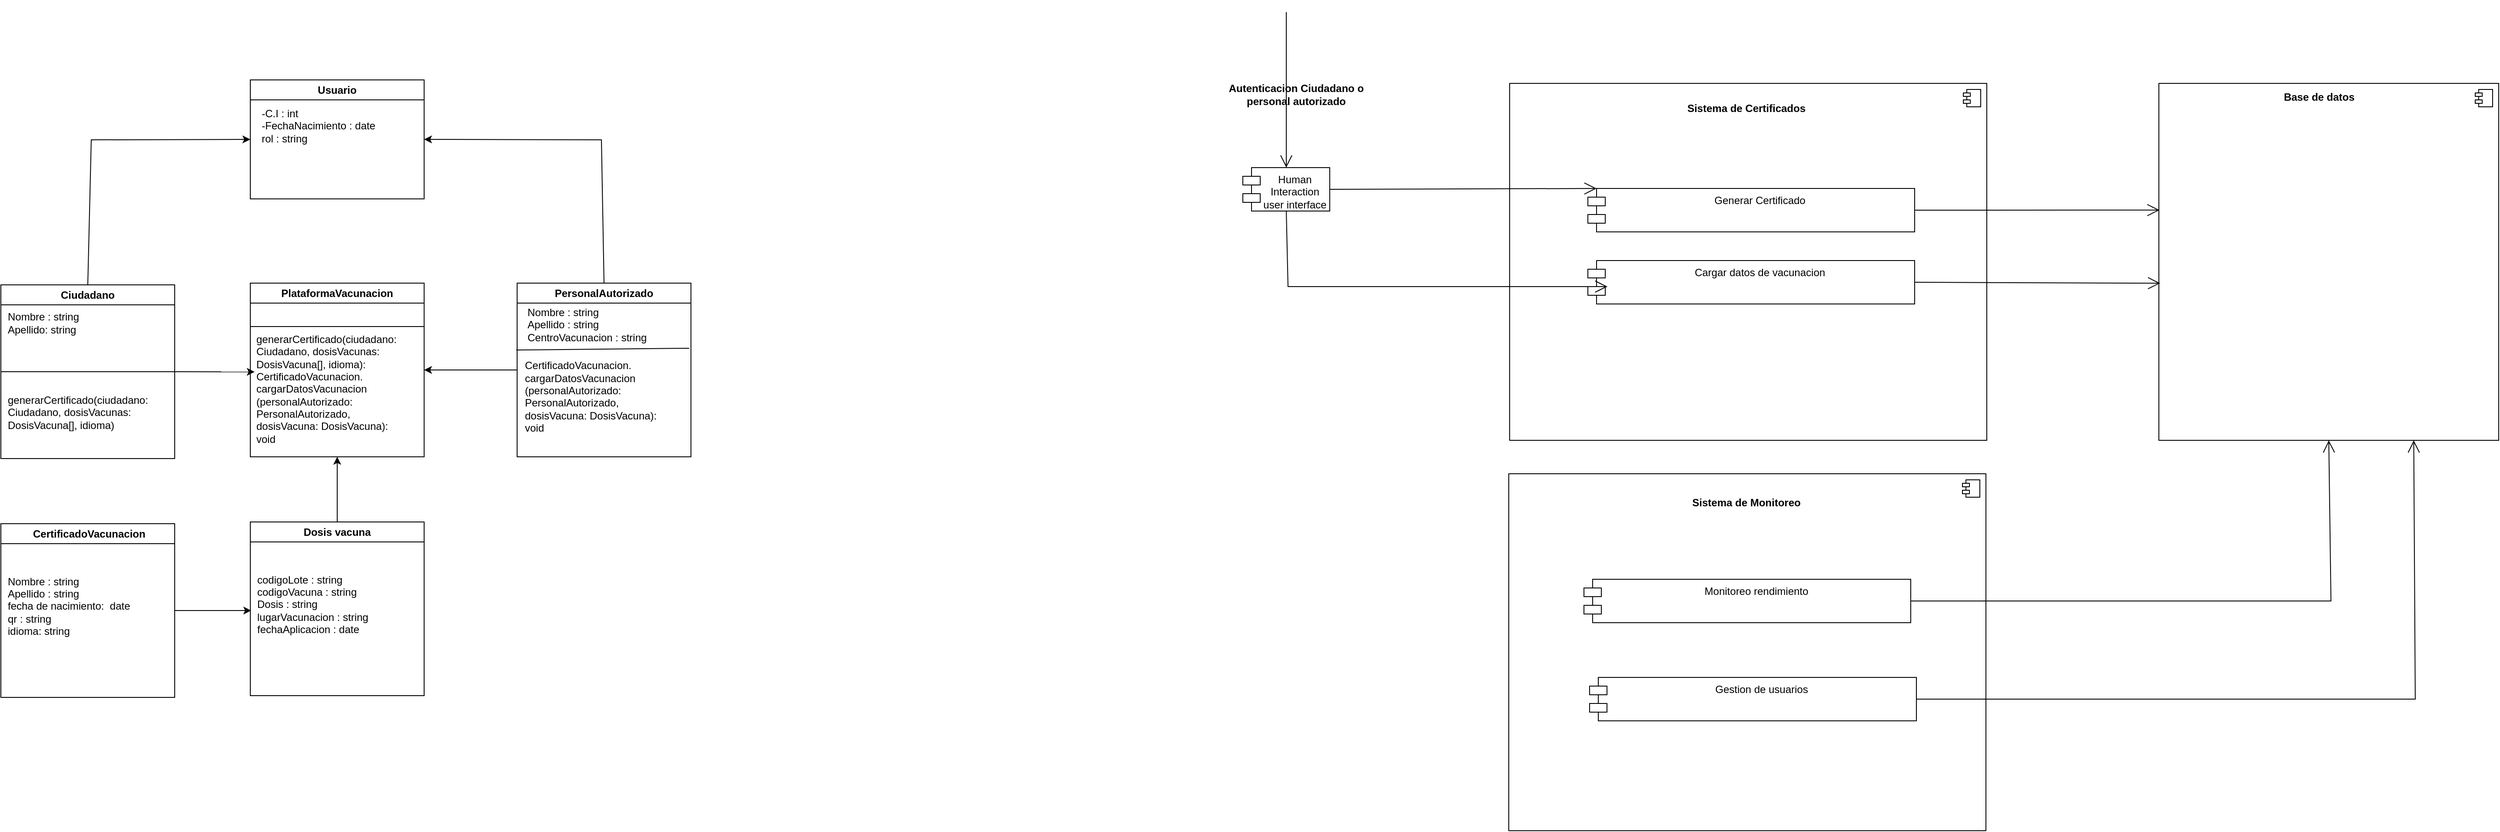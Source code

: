 <mxfile version="22.1.5" type="github">
  <diagram name="Page-1" id="NoA4tL0lyoeJ_pu2txeq">
    <mxGraphModel dx="1615" dy="883" grid="0" gridSize="10" guides="1" tooltips="1" connect="1" arrows="1" fold="1" page="1" pageScale="1" pageWidth="827" pageHeight="1169" math="0" shadow="0">
      <root>
        <mxCell id="0" />
        <mxCell id="1" parent="0" />
        <mxCell id="0330wYEYBAH9GmE9Lu0X-1" value="Vertical Container" style="swimlane;whiteSpace=wrap;html=1;" vertex="1" parent="1">
          <mxGeometry x="312" y="246" width="200" height="137" as="geometry" />
        </mxCell>
        <mxCell id="0330wYEYBAH9GmE9Lu0X-2" value="Ciudadano" style="swimlane;whiteSpace=wrap;html=1;startSize=23;" vertex="1" parent="1">
          <mxGeometry x="25" y="482" width="200" height="200" as="geometry" />
        </mxCell>
        <mxCell id="0330wYEYBAH9GmE9Lu0X-30" value="Nombre : string&lt;br&gt;&lt;div style=&quot;&quot;&gt;&lt;span style=&quot;background-color: initial;&quot;&gt;Apellido: string&lt;/span&gt;&lt;/div&gt;" style="text;html=1;strokeColor=none;fillColor=none;align=left;verticalAlign=middle;whiteSpace=wrap;rounded=0;" vertex="1" parent="0330wYEYBAH9GmE9Lu0X-2">
          <mxGeometry x="6" y="29" width="142" height="30" as="geometry" />
        </mxCell>
        <mxCell id="0330wYEYBAH9GmE9Lu0X-56" value="generarCertificado(ciudadano: Ciudadano, dosisVacunas: DosisVacuna[], idioma)" style="text;html=1;strokeColor=none;fillColor=none;align=left;verticalAlign=middle;whiteSpace=wrap;rounded=0;" vertex="1" parent="0330wYEYBAH9GmE9Lu0X-2">
          <mxGeometry x="6" y="132" width="142" height="30" as="geometry" />
        </mxCell>
        <mxCell id="0330wYEYBAH9GmE9Lu0X-3" value="Usuario" style="swimlane;whiteSpace=wrap;html=1;" vertex="1" parent="1">
          <mxGeometry x="312" y="246" width="200" height="137" as="geometry" />
        </mxCell>
        <mxCell id="0330wYEYBAH9GmE9Lu0X-4" value="&lt;div style=&quot;text-align: left;&quot;&gt;&lt;span style=&quot;background-color: initial;&quot;&gt;-C.I : int&lt;/span&gt;&lt;/div&gt;&lt;div style=&quot;text-align: left;&quot;&gt;&lt;span style=&quot;background-color: initial;&quot;&gt;-FechaNacimiento : date&lt;/span&gt;&lt;/div&gt;&lt;div style=&quot;text-align: left;&quot;&gt;&lt;span style=&quot;background-color: initial;&quot;&gt;rol : string&lt;/span&gt;&lt;/div&gt;" style="text;html=1;align=center;verticalAlign=middle;resizable=0;points=[];autosize=1;strokeColor=none;fillColor=none;" vertex="1" parent="0330wYEYBAH9GmE9Lu0X-3">
          <mxGeometry x="3" y="25" width="149" height="55" as="geometry" />
        </mxCell>
        <mxCell id="0330wYEYBAH9GmE9Lu0X-9" value="PersonalAutorizado" style="swimlane;whiteSpace=wrap;html=1;" vertex="1" parent="1">
          <mxGeometry x="619" y="480" width="200" height="200" as="geometry" />
        </mxCell>
        <mxCell id="0330wYEYBAH9GmE9Lu0X-13" value="Nombre : string&lt;br&gt;Apellido : string&lt;br&gt;CentroVacunacion : string" style="text;html=1;strokeColor=none;fillColor=none;align=left;verticalAlign=middle;whiteSpace=wrap;rounded=0;" vertex="1" parent="0330wYEYBAH9GmE9Lu0X-9">
          <mxGeometry x="10" y="33" width="158" height="30" as="geometry" />
        </mxCell>
        <mxCell id="0330wYEYBAH9GmE9Lu0X-12" value="&lt;div style=&quot;border-color: var(--border-color); text-align: left;&quot;&gt;CertificadoVacunacion.&lt;/div&gt;&lt;div style=&quot;border-color: var(--border-color); text-align: left;&quot;&gt;cargarDatosVacunacion&lt;/div&gt;&lt;div style=&quot;border-color: var(--border-color); text-align: left;&quot;&gt;(personalAutorizado: PersonalAutorizado, dosisVacuna: DosisVacuna): void&lt;/div&gt;&lt;div style=&quot;border-color: var(--border-color); text-align: left;&quot;&gt;&lt;br&gt;&lt;/div&gt;" style="text;html=1;strokeColor=none;fillColor=none;align=center;verticalAlign=middle;whiteSpace=wrap;rounded=0;" vertex="1" parent="0330wYEYBAH9GmE9Lu0X-9">
          <mxGeometry x="8" y="123" width="173" height="30" as="geometry" />
        </mxCell>
        <mxCell id="0330wYEYBAH9GmE9Lu0X-58" value="" style="endArrow=none;html=1;rounded=0;" edge="1" parent="0330wYEYBAH9GmE9Lu0X-9">
          <mxGeometry width="50" height="50" relative="1" as="geometry">
            <mxPoint x="-1" y="77" as="sourcePoint" />
            <mxPoint x="198" y="75" as="targetPoint" />
          </mxGeometry>
        </mxCell>
        <mxCell id="0330wYEYBAH9GmE9Lu0X-10" value="" style="endArrow=none;html=1;rounded=0;entryX=1;entryY=0.5;entryDx=0;entryDy=0;exitX=0;exitY=0.5;exitDx=0;exitDy=0;" edge="1" parent="1" source="0330wYEYBAH9GmE9Lu0X-2" target="0330wYEYBAH9GmE9Lu0X-2">
          <mxGeometry width="50" height="50" relative="1" as="geometry">
            <mxPoint x="244" y="630" as="sourcePoint" />
            <mxPoint x="294" y="580" as="targetPoint" />
          </mxGeometry>
        </mxCell>
        <mxCell id="0330wYEYBAH9GmE9Lu0X-15" value="Dosis vacuna" style="swimlane;whiteSpace=wrap;html=1;startSize=23;" vertex="1" parent="1">
          <mxGeometry x="312" y="755" width="200" height="200" as="geometry" />
        </mxCell>
        <mxCell id="0330wYEYBAH9GmE9Lu0X-18" value="codigoLote : string&lt;br&gt;codigoVacuna : string&lt;br&gt;Dosis : string&lt;br&gt;lugarVacunacion : string&lt;br&gt;fechaAplicacion : date" style="text;html=1;strokeColor=none;fillColor=none;align=left;verticalAlign=middle;whiteSpace=wrap;rounded=0;" vertex="1" parent="0330wYEYBAH9GmE9Lu0X-15">
          <mxGeometry x="6" y="31" width="140" height="127" as="geometry" />
        </mxCell>
        <mxCell id="0330wYEYBAH9GmE9Lu0X-21" value="&amp;nbsp;CertificadoVacunacion" style="swimlane;whiteSpace=wrap;html=1;startSize=23;" vertex="1" parent="1">
          <mxGeometry x="25" y="757" width="200" height="200" as="geometry" />
        </mxCell>
        <mxCell id="0330wYEYBAH9GmE9Lu0X-23" value="Nombre : string&lt;br&gt;Apellido : string&lt;br&gt;fecha de nacimiento:&amp;nbsp; date&lt;br&gt;qr : string&lt;br&gt;idioma: string" style="text;html=1;strokeColor=none;fillColor=none;align=left;verticalAlign=middle;whiteSpace=wrap;rounded=0;" vertex="1" parent="0330wYEYBAH9GmE9Lu0X-21">
          <mxGeometry x="6" y="31" width="153" height="127" as="geometry" />
        </mxCell>
        <mxCell id="0330wYEYBAH9GmE9Lu0X-24" value="" style="endArrow=classic;html=1;rounded=0;exitX=1;exitY=0.5;exitDx=0;exitDy=0;" edge="1" parent="1" source="0330wYEYBAH9GmE9Lu0X-21">
          <mxGeometry width="50" height="50" relative="1" as="geometry">
            <mxPoint x="320" y="682" as="sourcePoint" />
            <mxPoint x="313" y="857" as="targetPoint" />
          </mxGeometry>
        </mxCell>
        <mxCell id="0330wYEYBAH9GmE9Lu0X-27" value="" style="endArrow=classic;html=1;rounded=0;exitX=0.5;exitY=0;exitDx=0;exitDy=0;entryX=1;entryY=0.5;entryDx=0;entryDy=0;" edge="1" parent="1" source="0330wYEYBAH9GmE9Lu0X-9" target="0330wYEYBAH9GmE9Lu0X-3">
          <mxGeometry width="50" height="50" relative="1" as="geometry">
            <mxPoint x="392" y="579" as="sourcePoint" />
            <mxPoint x="442" y="529" as="targetPoint" />
            <Array as="points">
              <mxPoint x="716" y="315" />
            </Array>
          </mxGeometry>
        </mxCell>
        <mxCell id="0330wYEYBAH9GmE9Lu0X-28" value="" style="endArrow=classic;html=1;rounded=0;exitX=0.5;exitY=0;exitDx=0;exitDy=0;entryX=0;entryY=0.5;entryDx=0;entryDy=0;" edge="1" parent="1" source="0330wYEYBAH9GmE9Lu0X-2" target="0330wYEYBAH9GmE9Lu0X-3">
          <mxGeometry width="50" height="50" relative="1" as="geometry">
            <mxPoint x="392" y="461" as="sourcePoint" />
            <mxPoint x="442" y="411" as="targetPoint" />
            <Array as="points">
              <mxPoint x="129" y="315" />
            </Array>
          </mxGeometry>
        </mxCell>
        <mxCell id="0330wYEYBAH9GmE9Lu0X-31" value="PlataformaVacunacion" style="swimlane;whiteSpace=wrap;html=1;startSize=23;" vertex="1" parent="1">
          <mxGeometry x="312" y="480" width="200" height="200" as="geometry" />
        </mxCell>
        <mxCell id="0330wYEYBAH9GmE9Lu0X-32" value="&lt;div&gt;generarCertificado(ciudadano: Ciudadano, dosisVacunas: DosisVacuna[], idioma): CertificadoVacunacion.&lt;/div&gt;&lt;div&gt;cargarDatosVacunacion&lt;/div&gt;&lt;div&gt;(personalAutorizado: PersonalAutorizado, dosisVacuna: DosisVacuna): void&lt;/div&gt;" style="text;html=1;strokeColor=none;fillColor=none;align=left;verticalAlign=middle;whiteSpace=wrap;rounded=0;" vertex="1" parent="0330wYEYBAH9GmE9Lu0X-31">
          <mxGeometry x="5" y="58" width="160" height="127" as="geometry" />
        </mxCell>
        <mxCell id="0330wYEYBAH9GmE9Lu0X-33" value="" style="endArrow=none;html=1;rounded=0;entryX=1;entryY=0.25;entryDx=0;entryDy=0;exitX=0;exitY=0.25;exitDx=0;exitDy=0;" edge="1" parent="1" source="0330wYEYBAH9GmE9Lu0X-31" target="0330wYEYBAH9GmE9Lu0X-31">
          <mxGeometry width="50" height="50" relative="1" as="geometry">
            <mxPoint x="586" y="831" as="sourcePoint" />
            <mxPoint x="636" y="781" as="targetPoint" />
          </mxGeometry>
        </mxCell>
        <mxCell id="0330wYEYBAH9GmE9Lu0X-34" value="" style="endArrow=classic;html=1;rounded=0;exitX=1;exitY=0.5;exitDx=0;exitDy=0;entryX=0;entryY=0.348;entryDx=0;entryDy=0;entryPerimeter=0;" edge="1" parent="1" source="0330wYEYBAH9GmE9Lu0X-2" target="0330wYEYBAH9GmE9Lu0X-32">
          <mxGeometry width="50" height="50" relative="1" as="geometry">
            <mxPoint x="375" y="758" as="sourcePoint" />
            <mxPoint x="299" y="677" as="targetPoint" />
          </mxGeometry>
        </mxCell>
        <mxCell id="0330wYEYBAH9GmE9Lu0X-35" value="" style="endArrow=classic;html=1;rounded=0;exitX=0;exitY=0.5;exitDx=0;exitDy=0;entryX=1;entryY=0.5;entryDx=0;entryDy=0;" edge="1" parent="1" source="0330wYEYBAH9GmE9Lu0X-9" target="0330wYEYBAH9GmE9Lu0X-31">
          <mxGeometry width="50" height="50" relative="1" as="geometry">
            <mxPoint x="628" y="655" as="sourcePoint" />
            <mxPoint x="678" y="605" as="targetPoint" />
          </mxGeometry>
        </mxCell>
        <mxCell id="0330wYEYBAH9GmE9Lu0X-36" value="" style="endArrow=classic;html=1;rounded=0;exitX=0.5;exitY=0;exitDx=0;exitDy=0;entryX=0.5;entryY=1;entryDx=0;entryDy=0;" edge="1" parent="1" source="0330wYEYBAH9GmE9Lu0X-15" target="0330wYEYBAH9GmE9Lu0X-31">
          <mxGeometry width="50" height="50" relative="1" as="geometry">
            <mxPoint x="374" y="656" as="sourcePoint" />
            <mxPoint x="471" y="754" as="targetPoint" />
          </mxGeometry>
        </mxCell>
        <mxCell id="0330wYEYBAH9GmE9Lu0X-38" value="" style="html=1;dropTarget=0;whiteSpace=wrap;" vertex="1" parent="1">
          <mxGeometry x="1761" y="250" width="549" height="411" as="geometry" />
        </mxCell>
        <mxCell id="0330wYEYBAH9GmE9Lu0X-39" value="" style="shape=module;jettyWidth=8;jettyHeight=4;" vertex="1" parent="0330wYEYBAH9GmE9Lu0X-38">
          <mxGeometry x="1" width="20" height="20" relative="1" as="geometry">
            <mxPoint x="-27" y="7" as="offset" />
          </mxGeometry>
        </mxCell>
        <mxCell id="0330wYEYBAH9GmE9Lu0X-40" value="Sistema de Certificados" style="text;align=center;fontStyle=1;verticalAlign=middle;spacingLeft=3;spacingRight=3;strokeColor=none;rotatable=0;points=[[0,0.5],[1,0.5]];portConstraint=eastwest;html=1;" vertex="1" parent="1">
          <mxGeometry x="1939" y="266" width="187" height="26" as="geometry" />
        </mxCell>
        <mxCell id="0330wYEYBAH9GmE9Lu0X-41" value="Generar Certificado&lt;br&gt;" style="shape=module;align=left;spacingLeft=20;align=center;verticalAlign=top;whiteSpace=wrap;html=1;" vertex="1" parent="1">
          <mxGeometry x="1851" y="371" width="376" height="50" as="geometry" />
        </mxCell>
        <mxCell id="0330wYEYBAH9GmE9Lu0X-42" value="Cargar datos de vacunacion" style="shape=module;align=left;spacingLeft=20;align=center;verticalAlign=top;whiteSpace=wrap;html=1;" vertex="1" parent="1">
          <mxGeometry x="1851" y="454" width="376" height="50" as="geometry" />
        </mxCell>
        <mxCell id="0330wYEYBAH9GmE9Lu0X-43" value="" style="html=1;dropTarget=0;whiteSpace=wrap;" vertex="1" parent="1">
          <mxGeometry x="2508" y="250" width="391" height="411" as="geometry" />
        </mxCell>
        <mxCell id="0330wYEYBAH9GmE9Lu0X-44" value="" style="shape=module;jettyWidth=8;jettyHeight=4;" vertex="1" parent="0330wYEYBAH9GmE9Lu0X-43">
          <mxGeometry x="1" width="20" height="20" relative="1" as="geometry">
            <mxPoint x="-27" y="7" as="offset" />
          </mxGeometry>
        </mxCell>
        <mxCell id="0330wYEYBAH9GmE9Lu0X-45" value="Base de datos" style="text;align=center;fontStyle=1;verticalAlign=middle;spacingLeft=3;spacingRight=3;strokeColor=none;rotatable=0;points=[[0,0.5],[1,0.5]];portConstraint=eastwest;html=1;" vertex="1" parent="1">
          <mxGeometry x="2652" y="253" width="80" height="26" as="geometry" />
        </mxCell>
        <mxCell id="0330wYEYBAH9GmE9Lu0X-46" value="Human Interaction&lt;br&gt;user interface" style="shape=module;align=left;spacingLeft=20;align=center;verticalAlign=top;whiteSpace=wrap;html=1;" vertex="1" parent="1">
          <mxGeometry x="1454" y="347" width="100" height="50" as="geometry" />
        </mxCell>
        <mxCell id="0330wYEYBAH9GmE9Lu0X-47" value="" style="endArrow=open;endFill=1;endSize=12;html=1;rounded=0;exitX=1;exitY=0.5;exitDx=0;exitDy=0;entryX=0;entryY=0;entryDx=10;entryDy=0;entryPerimeter=0;" edge="1" parent="1" source="0330wYEYBAH9GmE9Lu0X-46" target="0330wYEYBAH9GmE9Lu0X-41">
          <mxGeometry width="160" relative="1" as="geometry">
            <mxPoint x="1791" y="459" as="sourcePoint" />
            <mxPoint x="1951" y="459" as="targetPoint" />
          </mxGeometry>
        </mxCell>
        <mxCell id="0330wYEYBAH9GmE9Lu0X-48" value="" style="endArrow=open;endFill=1;endSize=12;html=1;rounded=0;exitX=0.5;exitY=1;exitDx=0;exitDy=0;entryX=0.06;entryY=0.6;entryDx=0;entryDy=0;entryPerimeter=0;" edge="1" parent="1" source="0330wYEYBAH9GmE9Lu0X-46" target="0330wYEYBAH9GmE9Lu0X-42">
          <mxGeometry width="160" relative="1" as="geometry">
            <mxPoint x="1459" y="499" as="sourcePoint" />
            <mxPoint x="1764" y="504" as="targetPoint" />
            <Array as="points">
              <mxPoint x="1506" y="484" />
            </Array>
          </mxGeometry>
        </mxCell>
        <mxCell id="0330wYEYBAH9GmE9Lu0X-49" value="" style="endArrow=open;endFill=1;endSize=12;html=1;rounded=0;exitX=1;exitY=0.5;exitDx=0;exitDy=0;entryX=0.002;entryY=0.355;entryDx=0;entryDy=0;entryPerimeter=0;" edge="1" parent="1" source="0330wYEYBAH9GmE9Lu0X-41" target="0330wYEYBAH9GmE9Lu0X-43">
          <mxGeometry width="160" relative="1" as="geometry">
            <mxPoint x="2188" y="399" as="sourcePoint" />
            <mxPoint x="2493" y="404" as="targetPoint" />
          </mxGeometry>
        </mxCell>
        <mxCell id="0330wYEYBAH9GmE9Lu0X-50" value="" style="endArrow=open;endFill=1;endSize=12;html=1;rounded=0;exitX=1;exitY=0.5;exitDx=0;exitDy=0;entryX=0.004;entryY=0.56;entryDx=0;entryDy=0;entryPerimeter=0;" edge="1" parent="1" source="0330wYEYBAH9GmE9Lu0X-42" target="0330wYEYBAH9GmE9Lu0X-43">
          <mxGeometry width="160" relative="1" as="geometry">
            <mxPoint x="2143" y="457" as="sourcePoint" />
            <mxPoint x="2535" y="457" as="targetPoint" />
          </mxGeometry>
        </mxCell>
        <mxCell id="0330wYEYBAH9GmE9Lu0X-59" value="" style="html=1;dropTarget=0;whiteSpace=wrap;" vertex="1" parent="1">
          <mxGeometry x="1760" y="699.5" width="549" height="411" as="geometry" />
        </mxCell>
        <mxCell id="0330wYEYBAH9GmE9Lu0X-60" value="" style="shape=module;jettyWidth=8;jettyHeight=4;" vertex="1" parent="0330wYEYBAH9GmE9Lu0X-59">
          <mxGeometry x="1" width="20" height="20" relative="1" as="geometry">
            <mxPoint x="-27" y="7" as="offset" />
          </mxGeometry>
        </mxCell>
        <mxCell id="0330wYEYBAH9GmE9Lu0X-62" value="Monitoreo rendimiento" style="shape=module;align=left;spacingLeft=20;align=center;verticalAlign=top;whiteSpace=wrap;html=1;" vertex="1" parent="1">
          <mxGeometry x="1846.5" y="821" width="376" height="50" as="geometry" />
        </mxCell>
        <mxCell id="0330wYEYBAH9GmE9Lu0X-63" value="Gestion de usuarios" style="shape=module;align=left;spacingLeft=20;align=center;verticalAlign=top;whiteSpace=wrap;html=1;" vertex="1" parent="1">
          <mxGeometry x="1853" y="934" width="376" height="50" as="geometry" />
        </mxCell>
        <mxCell id="0330wYEYBAH9GmE9Lu0X-64" value="Sistema de Monitoreo" style="text;align=center;fontStyle=1;verticalAlign=middle;spacingLeft=3;spacingRight=3;strokeColor=none;rotatable=0;points=[[0,0.5],[1,0.5]];portConstraint=eastwest;html=1;" vertex="1" parent="1">
          <mxGeometry x="1939" y="720" width="187" height="26" as="geometry" />
        </mxCell>
        <mxCell id="0330wYEYBAH9GmE9Lu0X-65" value="" style="endArrow=open;endFill=1;endSize=12;html=1;rounded=0;entryX=0.5;entryY=1;entryDx=0;entryDy=0;exitX=1;exitY=0.5;exitDx=0;exitDy=0;" edge="1" parent="1" source="0330wYEYBAH9GmE9Lu0X-62" target="0330wYEYBAH9GmE9Lu0X-43">
          <mxGeometry width="160" relative="1" as="geometry">
            <mxPoint x="2402" y="991" as="sourcePoint" />
            <mxPoint x="2795" y="992" as="targetPoint" />
            <Array as="points">
              <mxPoint x="2706" y="846" />
            </Array>
          </mxGeometry>
        </mxCell>
        <mxCell id="0330wYEYBAH9GmE9Lu0X-66" value="Autenticacion Ciudadano o&lt;br&gt;personal autorizado" style="text;align=center;fontStyle=1;verticalAlign=middle;spacingLeft=3;spacingRight=3;strokeColor=none;rotatable=0;points=[[0,0.5],[1,0.5]];portConstraint=eastwest;html=1;" vertex="1" parent="1">
          <mxGeometry x="1421" y="250" width="187" height="26" as="geometry" />
        </mxCell>
        <mxCell id="0330wYEYBAH9GmE9Lu0X-67" value="" style="endArrow=open;endFill=1;endSize=12;html=1;rounded=0;entryX=0.5;entryY=0;entryDx=0;entryDy=0;" edge="1" parent="1" target="0330wYEYBAH9GmE9Lu0X-46">
          <mxGeometry width="160" relative="1" as="geometry">
            <mxPoint x="1504" y="168" as="sourcePoint" />
            <mxPoint x="1660" y="259" as="targetPoint" />
          </mxGeometry>
        </mxCell>
        <mxCell id="0330wYEYBAH9GmE9Lu0X-71" value="" style="endArrow=open;endFill=1;endSize=12;html=1;rounded=0;exitX=1;exitY=0.5;exitDx=0;exitDy=0;entryX=0.75;entryY=1;entryDx=0;entryDy=0;" edge="1" parent="1" source="0330wYEYBAH9GmE9Lu0X-63" target="0330wYEYBAH9GmE9Lu0X-43">
          <mxGeometry width="160" relative="1" as="geometry">
            <mxPoint x="2727" y="928" as="sourcePoint" />
            <mxPoint x="3010" y="929" as="targetPoint" />
            <Array as="points">
              <mxPoint x="2803" y="959" />
            </Array>
          </mxGeometry>
        </mxCell>
      </root>
    </mxGraphModel>
  </diagram>
</mxfile>

